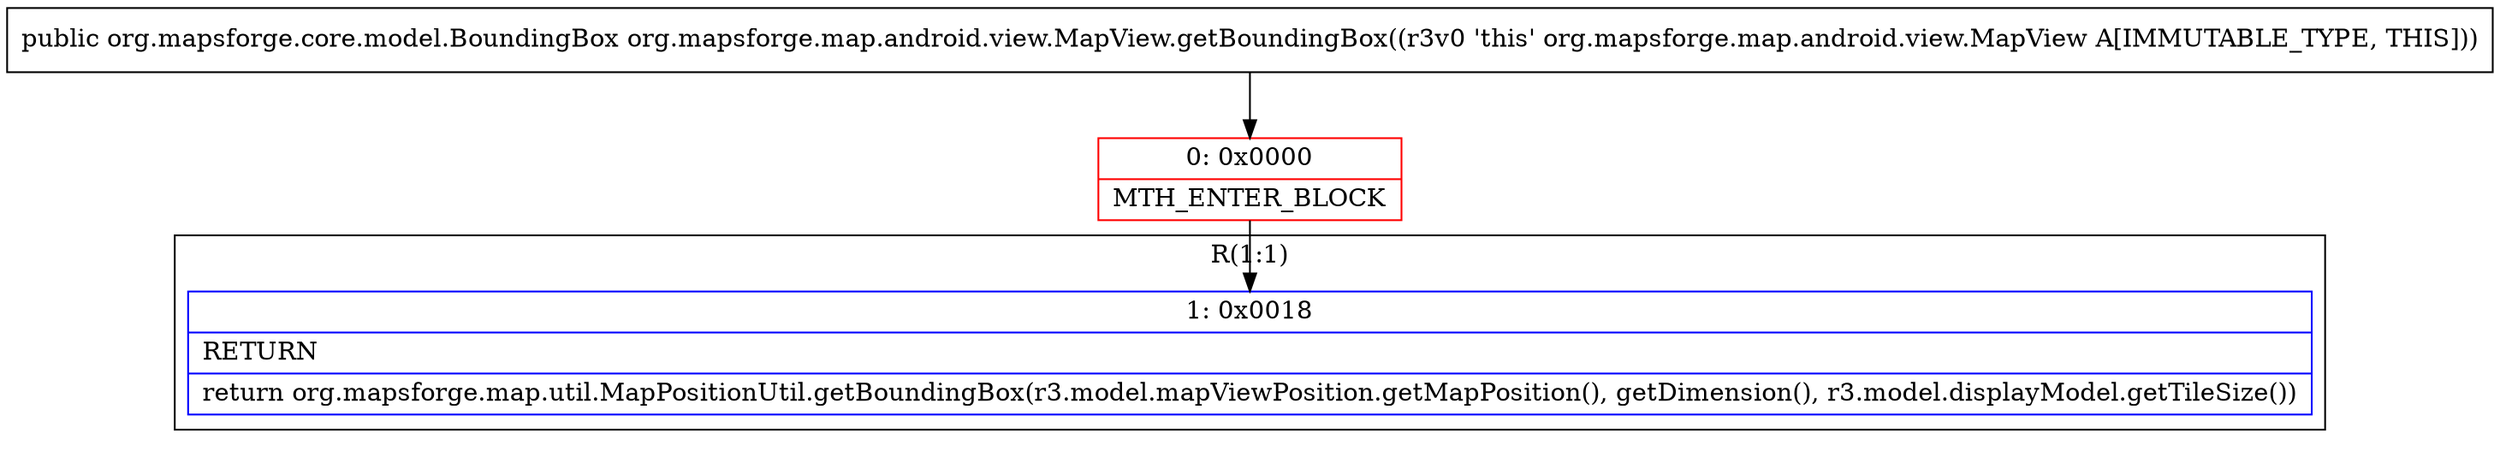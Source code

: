 digraph "CFG fororg.mapsforge.map.android.view.MapView.getBoundingBox()Lorg\/mapsforge\/core\/model\/BoundingBox;" {
subgraph cluster_Region_1174825238 {
label = "R(1:1)";
node [shape=record,color=blue];
Node_1 [shape=record,label="{1\:\ 0x0018|RETURN\l|return org.mapsforge.map.util.MapPositionUtil.getBoundingBox(r3.model.mapViewPosition.getMapPosition(), getDimension(), r3.model.displayModel.getTileSize())\l}"];
}
Node_0 [shape=record,color=red,label="{0\:\ 0x0000|MTH_ENTER_BLOCK\l}"];
MethodNode[shape=record,label="{public org.mapsforge.core.model.BoundingBox org.mapsforge.map.android.view.MapView.getBoundingBox((r3v0 'this' org.mapsforge.map.android.view.MapView A[IMMUTABLE_TYPE, THIS])) }"];
MethodNode -> Node_0;
Node_0 -> Node_1;
}

